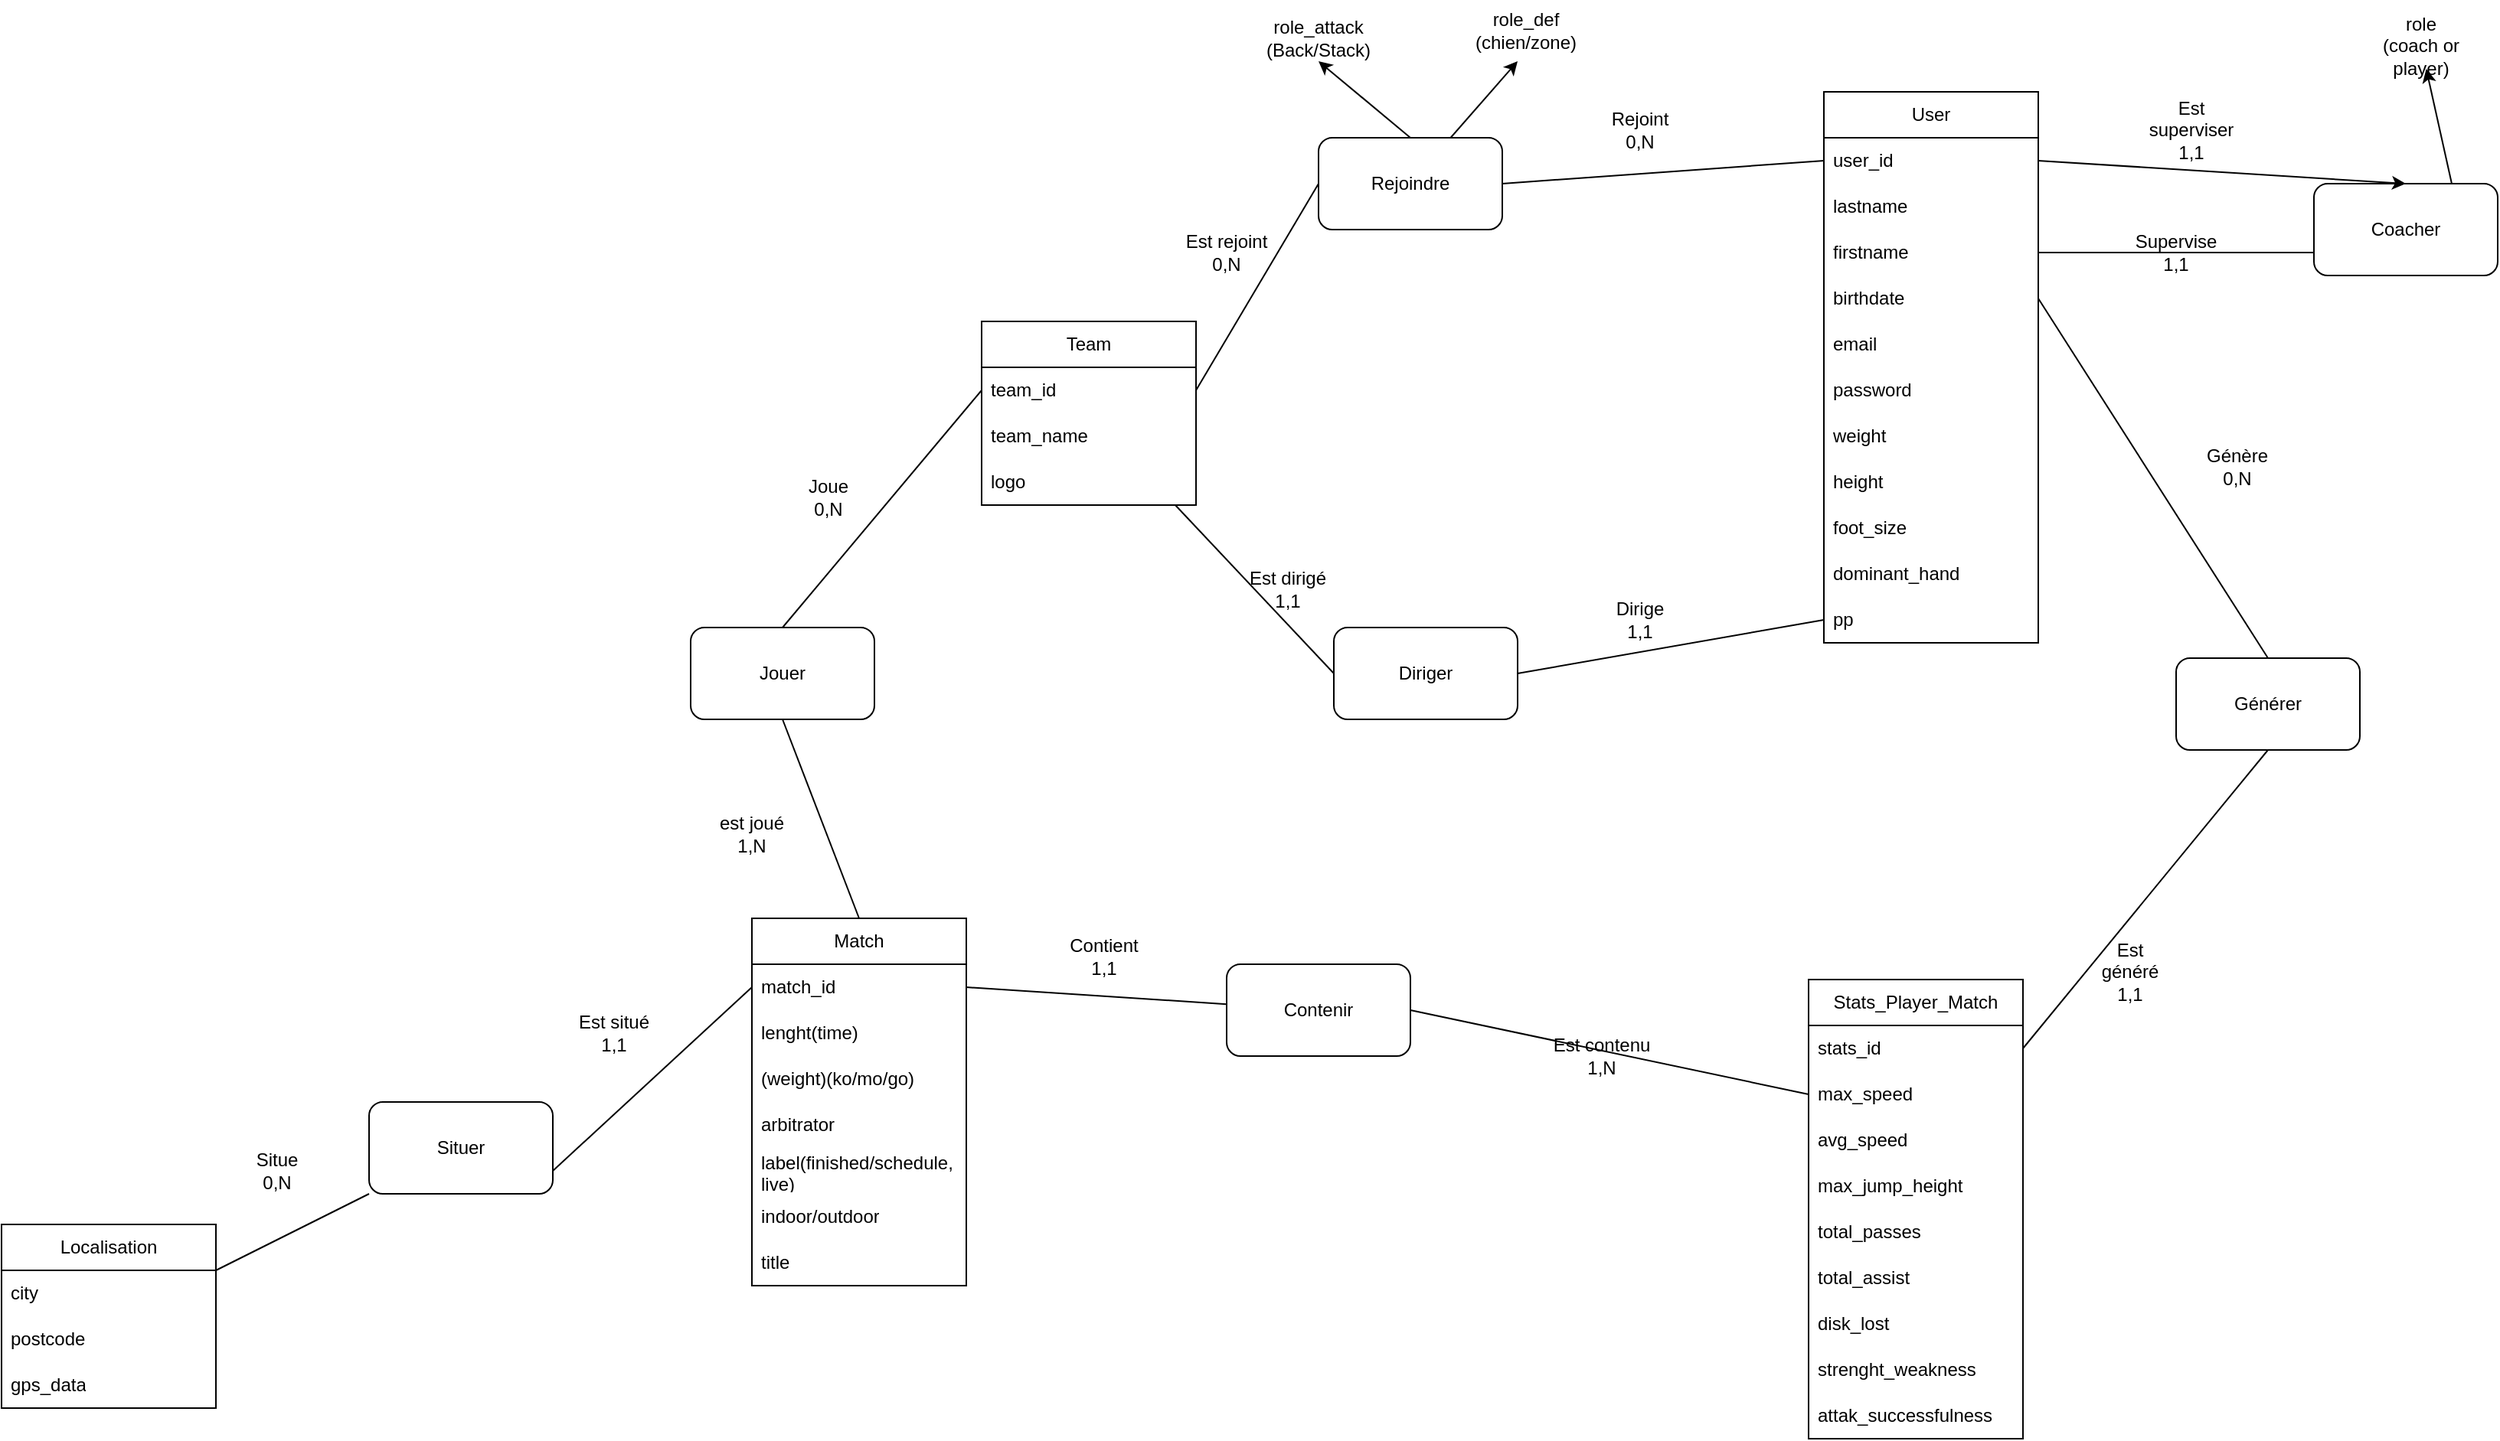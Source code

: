 <mxfile>
    <diagram id="BKhpIKt6pl3D9X2QY-Y6" name="Page-1">
        <mxGraphModel dx="3227" dy="2709" grid="1" gridSize="10" guides="1" tooltips="1" connect="1" arrows="1" fold="1" page="1" pageScale="1" pageWidth="850" pageHeight="1100" math="0" shadow="0">
            <root>
                <mxCell id="0"/>
                <mxCell id="1" parent="0"/>
                <mxCell id="2" value="Stats_Player_Match" style="swimlane;fontStyle=0;childLayout=stackLayout;horizontal=1;startSize=30;horizontalStack=0;resizeParent=1;resizeParentMax=0;resizeLast=0;collapsible=1;marginBottom=0;whiteSpace=wrap;html=1;" vertex="1" parent="1">
                    <mxGeometry x="370" y="250" width="140" height="300" as="geometry"/>
                </mxCell>
                <mxCell id="3" value="stats_id" style="text;strokeColor=none;fillColor=none;align=left;verticalAlign=middle;spacingLeft=4;spacingRight=4;overflow=hidden;points=[[0,0.5],[1,0.5]];portConstraint=eastwest;rotatable=0;whiteSpace=wrap;html=1;" vertex="1" parent="2">
                    <mxGeometry y="30" width="140" height="30" as="geometry"/>
                </mxCell>
                <mxCell id="4" value="max_speed" style="text;strokeColor=none;fillColor=none;align=left;verticalAlign=middle;spacingLeft=4;spacingRight=4;overflow=hidden;points=[[0,0.5],[1,0.5]];portConstraint=eastwest;rotatable=0;whiteSpace=wrap;html=1;" vertex="1" parent="2">
                    <mxGeometry y="60" width="140" height="30" as="geometry"/>
                </mxCell>
                <mxCell id="5" value="avg_speed" style="text;strokeColor=none;fillColor=none;align=left;verticalAlign=middle;spacingLeft=4;spacingRight=4;overflow=hidden;points=[[0,0.5],[1,0.5]];portConstraint=eastwest;rotatable=0;whiteSpace=wrap;html=1;" vertex="1" parent="2">
                    <mxGeometry y="90" width="140" height="30" as="geometry"/>
                </mxCell>
                <mxCell id="6" value="max_jump_height" style="text;strokeColor=none;fillColor=none;align=left;verticalAlign=middle;spacingLeft=4;spacingRight=4;overflow=hidden;points=[[0,0.5],[1,0.5]];portConstraint=eastwest;rotatable=0;whiteSpace=wrap;html=1;" vertex="1" parent="2">
                    <mxGeometry y="120" width="140" height="30" as="geometry"/>
                </mxCell>
                <mxCell id="7" value="total_passes" style="text;strokeColor=none;fillColor=none;align=left;verticalAlign=middle;spacingLeft=4;spacingRight=4;overflow=hidden;points=[[0,0.5],[1,0.5]];portConstraint=eastwest;rotatable=0;whiteSpace=wrap;html=1;" vertex="1" parent="2">
                    <mxGeometry y="150" width="140" height="30" as="geometry"/>
                </mxCell>
                <mxCell id="8" value="total_assist" style="text;strokeColor=none;fillColor=none;align=left;verticalAlign=middle;spacingLeft=4;spacingRight=4;overflow=hidden;points=[[0,0.5],[1,0.5]];portConstraint=eastwest;rotatable=0;whiteSpace=wrap;html=1;" vertex="1" parent="2">
                    <mxGeometry y="180" width="140" height="30" as="geometry"/>
                </mxCell>
                <mxCell id="9" value="disk_lost" style="text;strokeColor=none;fillColor=none;align=left;verticalAlign=middle;spacingLeft=4;spacingRight=4;overflow=hidden;points=[[0,0.5],[1,0.5]];portConstraint=eastwest;rotatable=0;whiteSpace=wrap;html=1;" vertex="1" parent="2">
                    <mxGeometry y="210" width="140" height="30" as="geometry"/>
                </mxCell>
                <mxCell id="10" value="strenght_weakness" style="text;strokeColor=none;fillColor=none;align=left;verticalAlign=middle;spacingLeft=4;spacingRight=4;overflow=hidden;points=[[0,0.5],[1,0.5]];portConstraint=eastwest;rotatable=0;whiteSpace=wrap;html=1;" vertex="1" parent="2">
                    <mxGeometry y="240" width="140" height="30" as="geometry"/>
                </mxCell>
                <mxCell id="11" value="attak_successfulness" style="text;strokeColor=none;fillColor=none;align=left;verticalAlign=middle;spacingLeft=4;spacingRight=4;overflow=hidden;points=[[0,0.5],[1,0.5]];portConstraint=eastwest;rotatable=0;whiteSpace=wrap;html=1;" vertex="1" parent="2">
                    <mxGeometry y="270" width="140" height="30" as="geometry"/>
                </mxCell>
                <mxCell id="12" value="User" style="swimlane;fontStyle=0;childLayout=stackLayout;horizontal=1;startSize=30;horizontalStack=0;resizeParent=1;resizeParentMax=0;resizeLast=0;collapsible=1;marginBottom=0;whiteSpace=wrap;html=1;" vertex="1" parent="1">
                    <mxGeometry x="380" y="-330" width="140" height="360" as="geometry"/>
                </mxCell>
                <mxCell id="13" value="user_id" style="text;strokeColor=none;fillColor=none;align=left;verticalAlign=middle;spacingLeft=4;spacingRight=4;overflow=hidden;points=[[0,0.5],[1,0.5]];portConstraint=eastwest;rotatable=0;whiteSpace=wrap;html=1;" vertex="1" parent="12">
                    <mxGeometry y="30" width="140" height="30" as="geometry"/>
                </mxCell>
                <mxCell id="14" value="lastname" style="text;strokeColor=none;fillColor=none;align=left;verticalAlign=middle;spacingLeft=4;spacingRight=4;overflow=hidden;points=[[0,0.5],[1,0.5]];portConstraint=eastwest;rotatable=0;whiteSpace=wrap;html=1;" vertex="1" parent="12">
                    <mxGeometry y="60" width="140" height="30" as="geometry"/>
                </mxCell>
                <mxCell id="15" value="firstname" style="text;strokeColor=none;fillColor=none;align=left;verticalAlign=middle;spacingLeft=4;spacingRight=4;overflow=hidden;points=[[0,0.5],[1,0.5]];portConstraint=eastwest;rotatable=0;whiteSpace=wrap;html=1;" vertex="1" parent="12">
                    <mxGeometry y="90" width="140" height="30" as="geometry"/>
                </mxCell>
                <mxCell id="16" value="birthdate" style="text;strokeColor=none;fillColor=none;align=left;verticalAlign=middle;spacingLeft=4;spacingRight=4;overflow=hidden;points=[[0,0.5],[1,0.5]];portConstraint=eastwest;rotatable=0;whiteSpace=wrap;html=1;" vertex="1" parent="12">
                    <mxGeometry y="120" width="140" height="30" as="geometry"/>
                </mxCell>
                <mxCell id="17" value="email" style="text;strokeColor=none;fillColor=none;align=left;verticalAlign=middle;spacingLeft=4;spacingRight=4;overflow=hidden;points=[[0,0.5],[1,0.5]];portConstraint=eastwest;rotatable=0;whiteSpace=wrap;html=1;" vertex="1" parent="12">
                    <mxGeometry y="150" width="140" height="30" as="geometry"/>
                </mxCell>
                <mxCell id="18" value="password" style="text;strokeColor=none;fillColor=none;align=left;verticalAlign=middle;spacingLeft=4;spacingRight=4;overflow=hidden;points=[[0,0.5],[1,0.5]];portConstraint=eastwest;rotatable=0;whiteSpace=wrap;html=1;" vertex="1" parent="12">
                    <mxGeometry y="180" width="140" height="30" as="geometry"/>
                </mxCell>
                <mxCell id="19" value="weight" style="text;strokeColor=none;fillColor=none;align=left;verticalAlign=middle;spacingLeft=4;spacingRight=4;overflow=hidden;points=[[0,0.5],[1,0.5]];portConstraint=eastwest;rotatable=0;whiteSpace=wrap;html=1;" vertex="1" parent="12">
                    <mxGeometry y="210" width="140" height="30" as="geometry"/>
                </mxCell>
                <mxCell id="20" value="height" style="text;strokeColor=none;fillColor=none;align=left;verticalAlign=middle;spacingLeft=4;spacingRight=4;overflow=hidden;points=[[0,0.5],[1,0.5]];portConstraint=eastwest;rotatable=0;whiteSpace=wrap;html=1;" vertex="1" parent="12">
                    <mxGeometry y="240" width="140" height="30" as="geometry"/>
                </mxCell>
                <mxCell id="21" value="foot_size" style="text;strokeColor=none;fillColor=none;align=left;verticalAlign=middle;spacingLeft=4;spacingRight=4;overflow=hidden;points=[[0,0.5],[1,0.5]];portConstraint=eastwest;rotatable=0;whiteSpace=wrap;html=1;" vertex="1" parent="12">
                    <mxGeometry y="270" width="140" height="30" as="geometry"/>
                </mxCell>
                <mxCell id="22" value="dominant_hand" style="text;strokeColor=none;fillColor=none;align=left;verticalAlign=middle;spacingLeft=4;spacingRight=4;overflow=hidden;points=[[0,0.5],[1,0.5]];portConstraint=eastwest;rotatable=0;whiteSpace=wrap;html=1;" vertex="1" parent="12">
                    <mxGeometry y="300" width="140" height="30" as="geometry"/>
                </mxCell>
                <mxCell id="23" value="pp" style="text;strokeColor=none;fillColor=none;align=left;verticalAlign=middle;spacingLeft=4;spacingRight=4;overflow=hidden;points=[[0,0.5],[1,0.5]];portConstraint=eastwest;rotatable=0;whiteSpace=wrap;html=1;" vertex="1" parent="12">
                    <mxGeometry y="330" width="140" height="30" as="geometry"/>
                </mxCell>
                <mxCell id="24" value="Match" style="swimlane;fontStyle=0;childLayout=stackLayout;horizontal=1;startSize=30;horizontalStack=0;resizeParent=1;resizeParentMax=0;resizeLast=0;collapsible=1;marginBottom=0;whiteSpace=wrap;html=1;" vertex="1" parent="1">
                    <mxGeometry x="-320" y="210" width="140" height="240" as="geometry"/>
                </mxCell>
                <mxCell id="25" value="match_id" style="text;strokeColor=none;fillColor=none;align=left;verticalAlign=middle;spacingLeft=4;spacingRight=4;overflow=hidden;points=[[0,0.5],[1,0.5]];portConstraint=eastwest;rotatable=0;whiteSpace=wrap;html=1;" vertex="1" parent="24">
                    <mxGeometry y="30" width="140" height="30" as="geometry"/>
                </mxCell>
                <mxCell id="26" value="lenght(time)" style="text;strokeColor=none;fillColor=none;align=left;verticalAlign=middle;spacingLeft=4;spacingRight=4;overflow=hidden;points=[[0,0.5],[1,0.5]];portConstraint=eastwest;rotatable=0;whiteSpace=wrap;html=1;" vertex="1" parent="24">
                    <mxGeometry y="60" width="140" height="30" as="geometry"/>
                </mxCell>
                <mxCell id="27" value="(weight)(ko/mo/go)" style="text;strokeColor=none;fillColor=none;align=left;verticalAlign=middle;spacingLeft=4;spacingRight=4;overflow=hidden;points=[[0,0.5],[1,0.5]];portConstraint=eastwest;rotatable=0;whiteSpace=wrap;html=1;" vertex="1" parent="24">
                    <mxGeometry y="90" width="140" height="30" as="geometry"/>
                </mxCell>
                <mxCell id="28" value="arbitrator" style="text;strokeColor=none;fillColor=none;align=left;verticalAlign=middle;spacingLeft=4;spacingRight=4;overflow=hidden;points=[[0,0.5],[1,0.5]];portConstraint=eastwest;rotatable=0;whiteSpace=wrap;html=1;" vertex="1" parent="24">
                    <mxGeometry y="120" width="140" height="30" as="geometry"/>
                </mxCell>
                <mxCell id="29" value="label(finished/schedule,&lt;div&gt;live)&lt;/div&gt;" style="text;strokeColor=none;fillColor=none;align=left;verticalAlign=middle;spacingLeft=4;spacingRight=4;overflow=hidden;points=[[0,0.5],[1,0.5]];portConstraint=eastwest;rotatable=0;whiteSpace=wrap;html=1;" vertex="1" parent="24">
                    <mxGeometry y="150" width="140" height="30" as="geometry"/>
                </mxCell>
                <mxCell id="30" value="indoor/outdoor" style="text;strokeColor=none;fillColor=none;align=left;verticalAlign=middle;spacingLeft=4;spacingRight=4;overflow=hidden;points=[[0,0.5],[1,0.5]];portConstraint=eastwest;rotatable=0;whiteSpace=wrap;html=1;" vertex="1" parent="24">
                    <mxGeometry y="180" width="140" height="30" as="geometry"/>
                </mxCell>
                <mxCell id="31" value="title" style="text;strokeColor=none;fillColor=none;align=left;verticalAlign=middle;spacingLeft=4;spacingRight=4;overflow=hidden;points=[[0,0.5],[1,0.5]];portConstraint=eastwest;rotatable=0;whiteSpace=wrap;html=1;" vertex="1" parent="24">
                    <mxGeometry y="210" width="140" height="30" as="geometry"/>
                </mxCell>
                <mxCell id="32" value="Team" style="swimlane;fontStyle=0;childLayout=stackLayout;horizontal=1;startSize=30;horizontalStack=0;resizeParent=1;resizeParentMax=0;resizeLast=0;collapsible=1;marginBottom=0;whiteSpace=wrap;html=1;" vertex="1" parent="1">
                    <mxGeometry x="-170" y="-180" width="140" height="120" as="geometry"/>
                </mxCell>
                <mxCell id="33" value="team_id" style="text;strokeColor=none;fillColor=none;align=left;verticalAlign=middle;spacingLeft=4;spacingRight=4;overflow=hidden;points=[[0,0.5],[1,0.5]];portConstraint=eastwest;rotatable=0;whiteSpace=wrap;html=1;" vertex="1" parent="32">
                    <mxGeometry y="30" width="140" height="30" as="geometry"/>
                </mxCell>
                <mxCell id="34" value="team_name" style="text;strokeColor=none;fillColor=none;align=left;verticalAlign=middle;spacingLeft=4;spacingRight=4;overflow=hidden;points=[[0,0.5],[1,0.5]];portConstraint=eastwest;rotatable=0;whiteSpace=wrap;html=1;" vertex="1" parent="32">
                    <mxGeometry y="60" width="140" height="30" as="geometry"/>
                </mxCell>
                <mxCell id="35" value="logo" style="text;strokeColor=none;fillColor=none;align=left;verticalAlign=middle;spacingLeft=4;spacingRight=4;overflow=hidden;points=[[0,0.5],[1,0.5]];portConstraint=eastwest;rotatable=0;whiteSpace=wrap;html=1;" vertex="1" parent="32">
                    <mxGeometry y="90" width="140" height="30" as="geometry"/>
                </mxCell>
                <mxCell id="36" style="edgeStyle=none;html=1;exitX=0.75;exitY=0;exitDx=0;exitDy=0;" edge="1" parent="1" source="37" target="76">
                    <mxGeometry relative="1" as="geometry">
                        <mxPoint x="770" y="-360" as="targetPoint"/>
                    </mxGeometry>
                </mxCell>
                <mxCell id="37" value="Coacher" style="rounded=1;whiteSpace=wrap;html=1;" vertex="1" parent="1">
                    <mxGeometry x="700" y="-270" width="120" height="60" as="geometry"/>
                </mxCell>
                <mxCell id="38" style="edgeStyle=none;html=1;exitX=1;exitY=0.5;exitDx=0;exitDy=0;entryX=0.5;entryY=0;entryDx=0;entryDy=0;" edge="1" parent="1" source="13" target="37">
                    <mxGeometry relative="1" as="geometry"/>
                </mxCell>
                <mxCell id="39" value="Est superviser&lt;div&gt;1,1&lt;/div&gt;" style="text;html=1;align=center;verticalAlign=middle;whiteSpace=wrap;rounded=0;" vertex="1" parent="1">
                    <mxGeometry x="590" y="-320" width="60" height="30" as="geometry"/>
                </mxCell>
                <mxCell id="40" value="Supervise&lt;div&gt;1,1&lt;/div&gt;" style="text;html=1;align=center;verticalAlign=middle;whiteSpace=wrap;rounded=0;" vertex="1" parent="1">
                    <mxGeometry x="580" y="-240" width="60" height="30" as="geometry"/>
                </mxCell>
                <mxCell id="41" style="edgeStyle=none;html=1;exitX=1;exitY=0.5;exitDx=0;exitDy=0;entryX=0;entryY=0.5;entryDx=0;entryDy=0;endArrow=none;endFill=0;" edge="1" parent="1" source="45" target="13">
                    <mxGeometry relative="1" as="geometry"/>
                </mxCell>
                <mxCell id="42" style="edgeStyle=none;html=1;exitX=0;exitY=0.5;exitDx=0;exitDy=0;entryX=1;entryY=0.5;entryDx=0;entryDy=0;endArrow=none;endFill=0;" edge="1" parent="1" source="45" target="33">
                    <mxGeometry relative="1" as="geometry"/>
                </mxCell>
                <mxCell id="43" style="edgeStyle=none;html=1;exitX=0.5;exitY=0;exitDx=0;exitDy=0;" edge="1" parent="1" source="45">
                    <mxGeometry relative="1" as="geometry">
                        <mxPoint x="50" y="-350" as="targetPoint"/>
                    </mxGeometry>
                </mxCell>
                <mxCell id="44" style="edgeStyle=none;html=1;" edge="1" parent="1" source="45">
                    <mxGeometry relative="1" as="geometry">
                        <mxPoint x="180" y="-350" as="targetPoint"/>
                    </mxGeometry>
                </mxCell>
                <mxCell id="45" value="Rejoindre" style="rounded=1;whiteSpace=wrap;html=1;" vertex="1" parent="1">
                    <mxGeometry x="50" y="-300" width="120" height="60" as="geometry"/>
                </mxCell>
                <mxCell id="46" style="edgeStyle=none;html=1;exitX=1;exitY=0.5;exitDx=0;exitDy=0;entryX=0;entryY=0.5;entryDx=0;entryDy=0;endArrow=none;endFill=0;" edge="1" parent="1" source="48">
                    <mxGeometry relative="1" as="geometry">
                        <mxPoint x="380" y="15" as="targetPoint"/>
                    </mxGeometry>
                </mxCell>
                <mxCell id="47" style="edgeStyle=none;html=1;exitX=0;exitY=0.5;exitDx=0;exitDy=0;endArrow=none;endFill=0;" edge="1" parent="1" source="48" target="32">
                    <mxGeometry relative="1" as="geometry"/>
                </mxCell>
                <mxCell id="48" value="Diriger" style="rounded=1;whiteSpace=wrap;html=1;" vertex="1" parent="1">
                    <mxGeometry x="60" y="20" width="120" height="60" as="geometry"/>
                </mxCell>
                <mxCell id="49" value="&lt;div&gt;Rejoint&lt;/div&gt;0,N" style="text;html=1;align=center;verticalAlign=middle;whiteSpace=wrap;rounded=0;" vertex="1" parent="1">
                    <mxGeometry x="230" y="-320" width="60" height="30" as="geometry"/>
                </mxCell>
                <mxCell id="50" value="&lt;div&gt;Est rejoint&lt;/div&gt;0,N" style="text;html=1;align=center;verticalAlign=middle;whiteSpace=wrap;rounded=0;" vertex="1" parent="1">
                    <mxGeometry x="-40" y="-240" width="60" height="30" as="geometry"/>
                </mxCell>
                <mxCell id="51" value="&lt;div&gt;Dirige&lt;/div&gt;1,1" style="text;html=1;align=center;verticalAlign=middle;whiteSpace=wrap;rounded=0;" vertex="1" parent="1">
                    <mxGeometry x="230" width="60" height="30" as="geometry"/>
                </mxCell>
                <mxCell id="52" value="&lt;div&gt;Est dirigé&lt;/div&gt;1,1" style="text;html=1;align=center;verticalAlign=middle;whiteSpace=wrap;rounded=0;" vertex="1" parent="1">
                    <mxGeometry y="-20" width="60" height="30" as="geometry"/>
                </mxCell>
                <mxCell id="53" style="edgeStyle=none;html=1;exitX=0.5;exitY=1;exitDx=0;exitDy=0;entryX=0.5;entryY=0;entryDx=0;entryDy=0;endArrow=none;endFill=0;" edge="1" parent="1" source="54" target="24">
                    <mxGeometry relative="1" as="geometry"/>
                </mxCell>
                <mxCell id="54" value="Jouer" style="rounded=1;whiteSpace=wrap;html=1;" vertex="1" parent="1">
                    <mxGeometry x="-360" y="20" width="120" height="60" as="geometry"/>
                </mxCell>
                <mxCell id="55" style="edgeStyle=none;html=1;exitX=0;exitY=0.5;exitDx=0;exitDy=0;entryX=0.5;entryY=0;entryDx=0;entryDy=0;endArrow=none;endFill=0;" edge="1" parent="1" source="33" target="54">
                    <mxGeometry relative="1" as="geometry"/>
                </mxCell>
                <mxCell id="56" value="&lt;div&gt;Joue&lt;/div&gt;0,N" style="text;html=1;align=center;verticalAlign=middle;whiteSpace=wrap;rounded=0;" vertex="1" parent="1">
                    <mxGeometry x="-300" y="-80" width="60" height="30" as="geometry"/>
                </mxCell>
                <mxCell id="57" value="&lt;div&gt;est joué&lt;/div&gt;1,N" style="text;html=1;align=center;verticalAlign=middle;whiteSpace=wrap;rounded=0;" vertex="1" parent="1">
                    <mxGeometry x="-350" y="140" width="60" height="30" as="geometry"/>
                </mxCell>
                <mxCell id="58" style="edgeStyle=none;html=1;exitX=1;exitY=0.5;exitDx=0;exitDy=0;entryX=0;entryY=0.5;entryDx=0;entryDy=0;endArrow=none;endFill=0;" edge="1" parent="1" source="59" target="4">
                    <mxGeometry relative="1" as="geometry"/>
                </mxCell>
                <mxCell id="59" value="Contenir" style="rounded=1;whiteSpace=wrap;html=1;" vertex="1" parent="1">
                    <mxGeometry x="-10" y="240" width="120" height="60" as="geometry"/>
                </mxCell>
                <mxCell id="60" style="edgeStyle=none;html=1;exitX=1;exitY=0.5;exitDx=0;exitDy=0;endArrow=none;endFill=0;" edge="1" parent="1" source="25" target="59">
                    <mxGeometry relative="1" as="geometry"/>
                </mxCell>
                <mxCell id="61" value="&lt;div&gt;Contient&lt;/div&gt;1,1" style="text;html=1;align=center;verticalAlign=middle;whiteSpace=wrap;rounded=0;" vertex="1" parent="1">
                    <mxGeometry x="-120" y="220" width="60" height="30" as="geometry"/>
                </mxCell>
                <mxCell id="62" value="Est contenu&lt;div&gt;1,N&lt;/div&gt;" style="text;html=1;align=center;verticalAlign=middle;whiteSpace=wrap;rounded=0;" vertex="1" parent="1">
                    <mxGeometry x="190" y="280" width="90" height="40" as="geometry"/>
                </mxCell>
                <mxCell id="63" value="Générer" style="rounded=1;whiteSpace=wrap;html=1;" vertex="1" parent="1">
                    <mxGeometry x="610" y="40" width="120" height="60" as="geometry"/>
                </mxCell>
                <mxCell id="64" style="edgeStyle=none;html=1;exitX=1;exitY=0.5;exitDx=0;exitDy=0;entryX=0.5;entryY=0;entryDx=0;entryDy=0;endArrow=none;endFill=0;" edge="1" parent="1" source="16" target="63">
                    <mxGeometry relative="1" as="geometry"/>
                </mxCell>
                <mxCell id="65" style="edgeStyle=none;html=1;exitX=1;exitY=0.5;exitDx=0;exitDy=0;entryX=0.5;entryY=1;entryDx=0;entryDy=0;endArrow=none;endFill=0;" edge="1" parent="1" target="63">
                    <mxGeometry relative="1" as="geometry">
                        <mxPoint x="510" y="295" as="sourcePoint"/>
                    </mxGeometry>
                </mxCell>
                <mxCell id="66" value="Génère&lt;div&gt;0,N&lt;/div&gt;" style="text;html=1;align=center;verticalAlign=middle;whiteSpace=wrap;rounded=0;" vertex="1" parent="1">
                    <mxGeometry x="620" y="-100" width="60" height="30" as="geometry"/>
                </mxCell>
                <mxCell id="67" value="Est généré&lt;div&gt;1,1&lt;/div&gt;" style="text;html=1;align=center;verticalAlign=middle;whiteSpace=wrap;rounded=0;" vertex="1" parent="1">
                    <mxGeometry x="550" y="230" width="60" height="30" as="geometry"/>
                </mxCell>
                <mxCell id="68" value="Localisation" style="swimlane;fontStyle=0;childLayout=stackLayout;horizontal=1;startSize=30;horizontalStack=0;resizeParent=1;resizeParentMax=0;resizeLast=0;collapsible=1;marginBottom=0;whiteSpace=wrap;html=1;" vertex="1" parent="1">
                    <mxGeometry x="-810" y="410" width="140" height="120" as="geometry"/>
                </mxCell>
                <mxCell id="69" value="city" style="text;strokeColor=none;fillColor=none;align=left;verticalAlign=middle;spacingLeft=4;spacingRight=4;overflow=hidden;points=[[0,0.5],[1,0.5]];portConstraint=eastwest;rotatable=0;whiteSpace=wrap;html=1;" vertex="1" parent="68">
                    <mxGeometry y="30" width="140" height="30" as="geometry"/>
                </mxCell>
                <mxCell id="70" value="postcode" style="text;strokeColor=none;fillColor=none;align=left;verticalAlign=middle;spacingLeft=4;spacingRight=4;overflow=hidden;points=[[0,0.5],[1,0.5]];portConstraint=eastwest;rotatable=0;whiteSpace=wrap;html=1;" vertex="1" parent="68">
                    <mxGeometry y="60" width="140" height="30" as="geometry"/>
                </mxCell>
                <mxCell id="71" value="gps_data" style="text;strokeColor=none;fillColor=none;align=left;verticalAlign=middle;spacingLeft=4;spacingRight=4;overflow=hidden;points=[[0,0.5],[1,0.5]];portConstraint=eastwest;rotatable=0;whiteSpace=wrap;html=1;" vertex="1" parent="68">
                    <mxGeometry y="90" width="140" height="30" as="geometry"/>
                </mxCell>
                <mxCell id="72" style="edgeStyle=none;html=1;exitX=1;exitY=0.75;exitDx=0;exitDy=0;entryX=0;entryY=0.5;entryDx=0;entryDy=0;endArrow=none;endFill=0;" edge="1" parent="1" source="74" target="25">
                    <mxGeometry relative="1" as="geometry"/>
                </mxCell>
                <mxCell id="73" style="edgeStyle=none;html=1;exitX=0;exitY=1;exitDx=0;exitDy=0;entryX=1;entryY=0.25;entryDx=0;entryDy=0;endArrow=none;endFill=0;" edge="1" parent="1" source="74" target="68">
                    <mxGeometry relative="1" as="geometry"/>
                </mxCell>
                <mxCell id="74" value="Situer" style="rounded=1;whiteSpace=wrap;html=1;" vertex="1" parent="1">
                    <mxGeometry x="-570" y="330" width="120" height="60" as="geometry"/>
                </mxCell>
                <mxCell id="75" style="edgeStyle=none;html=1;exitX=1;exitY=0.5;exitDx=0;exitDy=0;entryX=0;entryY=0.75;entryDx=0;entryDy=0;endArrow=none;endFill=0;" edge="1" parent="1" source="15" target="37">
                    <mxGeometry relative="1" as="geometry"/>
                </mxCell>
                <mxCell id="76" value="&lt;span style=&quot;color: rgb(0, 0, 0); text-align: left;&quot;&gt;role (coach or player)&lt;/span&gt;" style="text;html=1;align=center;verticalAlign=middle;whiteSpace=wrap;rounded=0;" vertex="1" parent="1">
                    <mxGeometry x="740" y="-375" width="60" height="30" as="geometry"/>
                </mxCell>
                <mxCell id="77" value="role_attack&lt;div&gt;(Back/Stack)&lt;/div&gt;" style="text;html=1;align=center;verticalAlign=middle;whiteSpace=wrap;rounded=0;" vertex="1" parent="1">
                    <mxGeometry x="19.995" y="-380" width="60" height="30" as="geometry"/>
                </mxCell>
                <mxCell id="78" value="&lt;div&gt;Est situé&lt;/div&gt;1,1" style="text;html=1;align=center;verticalAlign=middle;whiteSpace=wrap;rounded=0;" vertex="1" parent="1">
                    <mxGeometry x="-440" y="270" width="60" height="30" as="geometry"/>
                </mxCell>
                <mxCell id="79" value="&lt;div&gt;Situe&lt;/div&gt;0,N" style="text;html=1;align=center;verticalAlign=middle;whiteSpace=wrap;rounded=0;" vertex="1" parent="1">
                    <mxGeometry x="-660" y="360" width="60" height="30" as="geometry"/>
                </mxCell>
                <mxCell id="80" value="role_def&lt;div&gt;(chien/zone)&lt;/div&gt;" style="text;html=1;align=center;verticalAlign=middle;resizable=0;points=[];autosize=1;strokeColor=none;fillColor=none;" vertex="1" parent="1">
                    <mxGeometry x="140" y="-390" width="90" height="40" as="geometry"/>
                </mxCell>
            </root>
        </mxGraphModel>
    </diagram>
</mxfile>